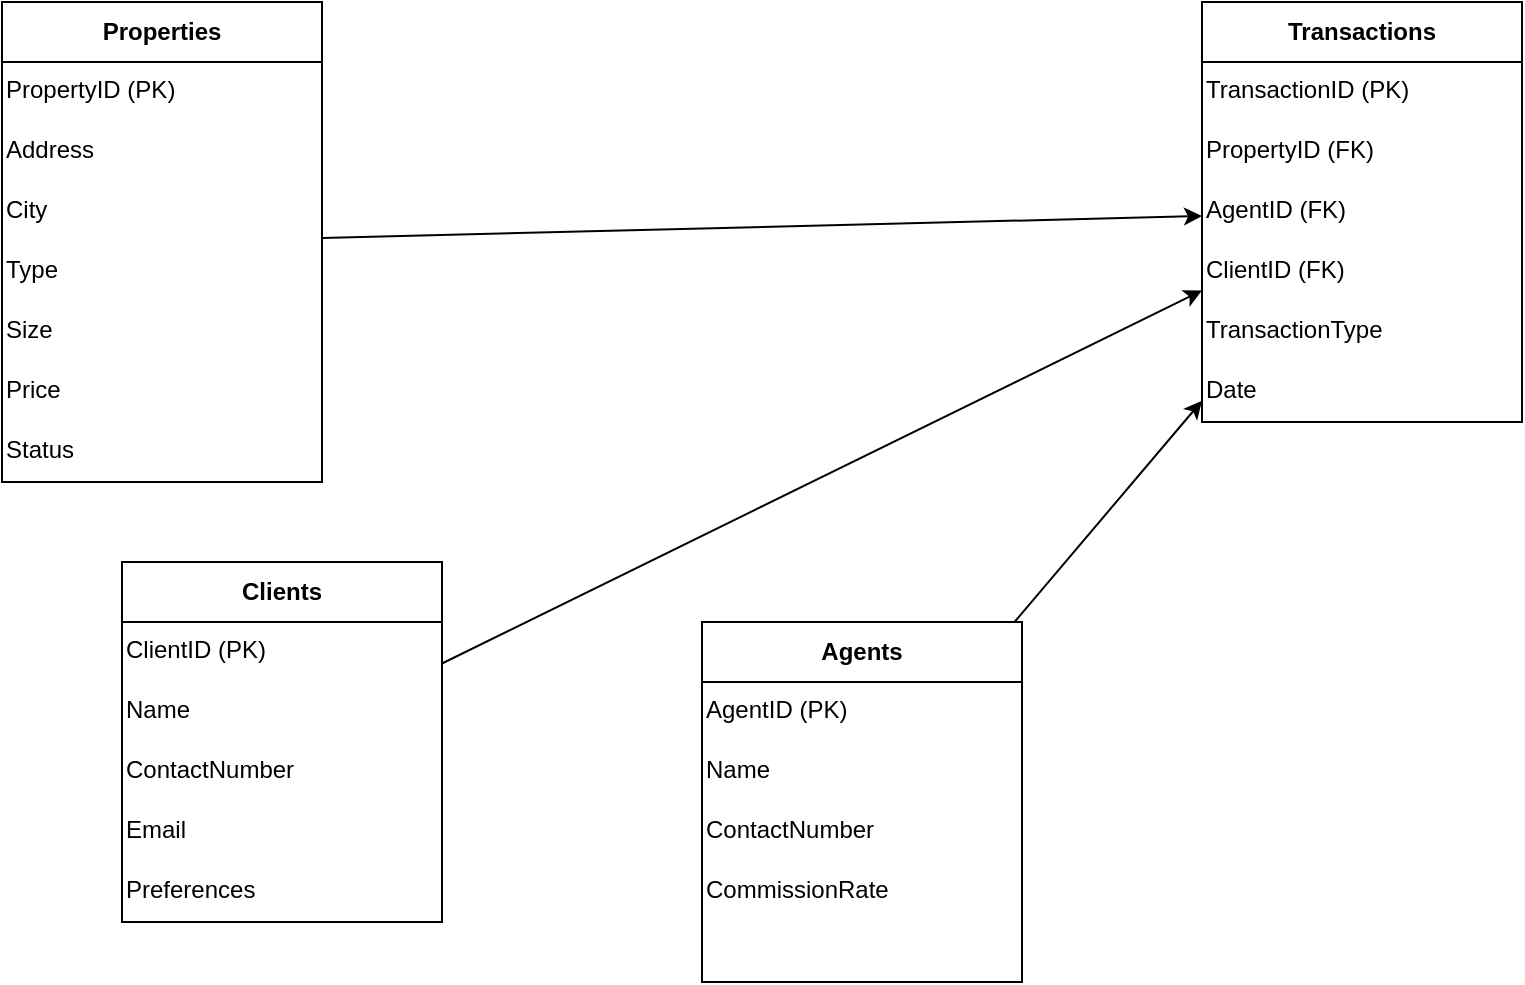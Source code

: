 <mxfile version="26.0.4">
  <diagram id="P3kpKGlXyNDzHJCWbzco" name="Page-1">
    <mxGraphModel dx="1034" dy="542" grid="1" gridSize="10" guides="1" tooltips="1" connect="1" arrows="1" fold="1" page="1" pageScale="1" pageWidth="850" pageHeight="1100" math="0" shadow="0">
      <root>
        <mxCell id="0" />
        <mxCell id="1" parent="0" />
        <mxCell id="Properties" value="&lt;b&gt;Properties&lt;/b&gt;" style="swimlane;childLayout=stackLayout;horizontal=1;startSize=30;horizontalStack=0;resizeParent=1;resizeLast=0;collapsible=1;marginBottom=0;whiteSpace=wrap;html=1;" parent="1" vertex="1">
          <mxGeometry x="100" y="40" width="160" height="240" as="geometry" />
        </mxCell>
        <mxCell id="PropertyID" value="PropertyID (PK)" style="text;align=left;whiteSpace=wrap;html=1;" parent="Properties" vertex="1">
          <mxGeometry y="30" width="160" height="30" as="geometry" />
        </mxCell>
        <mxCell id="Address" value="Address" style="text;align=left;whiteSpace=wrap;html=1;" parent="Properties" vertex="1">
          <mxGeometry y="60" width="160" height="30" as="geometry" />
        </mxCell>
        <mxCell id="City" value="City" style="text;align=left;whiteSpace=wrap;html=1;" parent="Properties" vertex="1">
          <mxGeometry y="90" width="160" height="30" as="geometry" />
        </mxCell>
        <mxCell id="Type" value="Type" style="text;align=left;whiteSpace=wrap;html=1;" parent="Properties" vertex="1">
          <mxGeometry y="120" width="160" height="30" as="geometry" />
        </mxCell>
        <mxCell id="Size" value="Size" style="text;align=left;whiteSpace=wrap;html=1;" parent="Properties" vertex="1">
          <mxGeometry y="150" width="160" height="30" as="geometry" />
        </mxCell>
        <mxCell id="Price" value="Price" style="text;align=left;whiteSpace=wrap;html=1;" parent="Properties" vertex="1">
          <mxGeometry y="180" width="160" height="30" as="geometry" />
        </mxCell>
        <mxCell id="Status" value="Status" style="text;align=left;whiteSpace=wrap;html=1;" parent="Properties" vertex="1">
          <mxGeometry y="210" width="160" height="30" as="geometry" />
        </mxCell>
        <mxCell id="Agents" value="&lt;b&gt;Agents&lt;/b&gt;" style="swimlane;childLayout=stackLayout;horizontal=1;startSize=30;horizontalStack=0;resizeParent=1;resizeLast=0;collapsible=1;marginBottom=0;whiteSpace=wrap;html=1;" parent="1" vertex="1">
          <mxGeometry x="450" y="350" width="160" height="180" as="geometry" />
        </mxCell>
        <mxCell id="AgentID" value="AgentID (PK)" style="text;align=left;whiteSpace=wrap;html=1;" parent="Agents" vertex="1">
          <mxGeometry y="30" width="160" height="30" as="geometry" />
        </mxCell>
        <mxCell id="AgentName" value="Name" style="text;align=left;whiteSpace=wrap;html=1;" parent="Agents" vertex="1">
          <mxGeometry y="60" width="160" height="30" as="geometry" />
        </mxCell>
        <mxCell id="ContactNumber" value="ContactNumber" style="text;align=left;whiteSpace=wrap;html=1;" parent="Agents" vertex="1">
          <mxGeometry y="90" width="160" height="30" as="geometry" />
        </mxCell>
        <mxCell id="CommissionRate" value="CommissionRate" style="text;align=left;whiteSpace=wrap;html=1;" parent="Agents" vertex="1">
          <mxGeometry y="120" width="160" height="30" as="geometry" />
        </mxCell>
        <mxCell id="Clients" value="&lt;b&gt;Clients&lt;/b&gt;" style="swimlane;childLayout=stackLayout;horizontal=1;startSize=30;horizontalStack=0;resizeParent=1;resizeLast=0;collapsible=1;marginBottom=0;whiteSpace=wrap;html=1;" parent="1" vertex="1">
          <mxGeometry x="160" y="320" width="160" height="180" as="geometry" />
        </mxCell>
        <mxCell id="ClientID" value="ClientID (PK)" style="text;align=left;whiteSpace=wrap;html=1;" parent="Clients" vertex="1">
          <mxGeometry y="30" width="160" height="30" as="geometry" />
        </mxCell>
        <mxCell id="ClientName" value="Name" style="text;align=left;whiteSpace=wrap;html=1;" parent="Clients" vertex="1">
          <mxGeometry y="60" width="160" height="30" as="geometry" />
        </mxCell>
        <mxCell id="ClientContact" value="ContactNumber" style="text;align=left;whiteSpace=wrap;html=1;" parent="Clients" vertex="1">
          <mxGeometry y="90" width="160" height="30" as="geometry" />
        </mxCell>
        <mxCell id="Email" value="Email" style="text;align=left;whiteSpace=wrap;html=1;" parent="Clients" vertex="1">
          <mxGeometry y="120" width="160" height="30" as="geometry" />
        </mxCell>
        <mxCell id="Preferences" value="Preferences" style="text;align=left;whiteSpace=wrap;html=1;" parent="Clients" vertex="1">
          <mxGeometry y="150" width="160" height="30" as="geometry" />
        </mxCell>
        <mxCell id="Transactions" value="&lt;b&gt;Transactions&lt;/b&gt;" style="swimlane;childLayout=stackLayout;horizontal=1;startSize=30;horizontalStack=0;resizeParent=1;resizeLast=0;collapsible=1;marginBottom=0;whiteSpace=wrap;html=1;" parent="1" vertex="1">
          <mxGeometry x="700" y="40" width="160" height="210" as="geometry" />
        </mxCell>
        <mxCell id="TransactionID" value="TransactionID (PK)" style="text;align=left;whiteSpace=wrap;html=1;" parent="Transactions" vertex="1">
          <mxGeometry y="30" width="160" height="30" as="geometry" />
        </mxCell>
        <mxCell id="TransactionPropertyID" value="PropertyID (FK)" style="text;align=left;whiteSpace=wrap;html=1;" parent="Transactions" vertex="1">
          <mxGeometry y="60" width="160" height="30" as="geometry" />
        </mxCell>
        <mxCell id="TransactionAgentID" value="AgentID (FK)" style="text;align=left;whiteSpace=wrap;html=1;" parent="Transactions" vertex="1">
          <mxGeometry y="90" width="160" height="30" as="geometry" />
        </mxCell>
        <mxCell id="TransactionClientID" value="ClientID (FK)" style="text;align=left;whiteSpace=wrap;html=1;" parent="Transactions" vertex="1">
          <mxGeometry y="120" width="160" height="30" as="geometry" />
        </mxCell>
        <mxCell id="TransactionType" value="TransactionType" style="text;align=left;whiteSpace=wrap;html=1;" parent="Transactions" vertex="1">
          <mxGeometry y="150" width="160" height="30" as="geometry" />
        </mxCell>
        <mxCell id="TransactionDate" value="Date" style="text;align=left;whiteSpace=wrap;html=1;" parent="Transactions" vertex="1">
          <mxGeometry y="180" width="160" height="30" as="geometry" />
        </mxCell>
        <mxCell id="Rel1" value="" style="endArrow=classic;html=1;" parent="1" source="Properties" target="Transactions" edge="1">
          <mxGeometry relative="1" as="geometry" />
        </mxCell>
        <mxCell id="Rel2" value="" style="endArrow=classic;html=1;" parent="1" source="Agents" target="Transactions" edge="1">
          <mxGeometry relative="1" as="geometry" />
        </mxCell>
        <mxCell id="Rel3" value="" style="endArrow=classic;html=1;" parent="1" source="Clients" target="Transactions" edge="1">
          <mxGeometry relative="1" as="geometry" />
        </mxCell>
      </root>
    </mxGraphModel>
  </diagram>
</mxfile>
